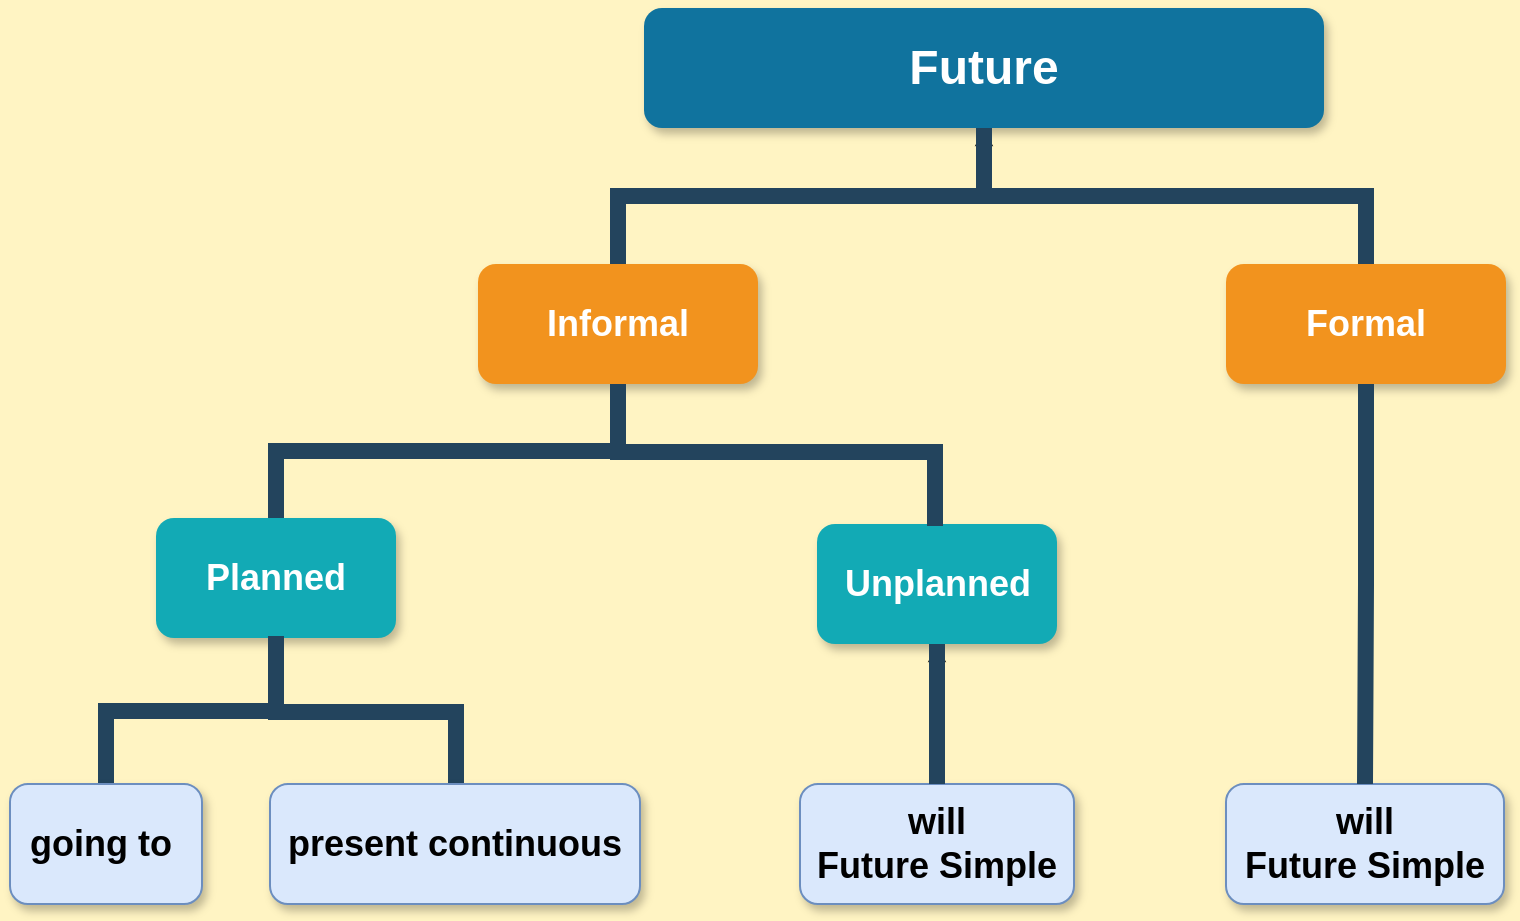<mxfile version="22.0.7" type="github">
  <diagram name="Page-1" id="64c3da0e-402f-94eb-ee01-a36477274f13">
    <mxGraphModel dx="1420" dy="742" grid="0" gridSize="10" guides="1" tooltips="1" connect="1" arrows="1" fold="1" page="0" pageScale="1" pageWidth="1169" pageHeight="827" background="#FFF4C3" math="0" shadow="0">
      <root>
        <mxCell id="0" />
        <mxCell id="1" parent="0" />
        <mxCell id="2" value="Future" style="whiteSpace=wrap;rounded=1;shadow=1;fillColor=#10739E;strokeColor=none;fontColor=#FFFFFF;fontStyle=1;fontSize=24" parent="1" vertex="1">
          <mxGeometry x="318" y="16" width="340" height="60" as="geometry" />
        </mxCell>
        <mxCell id="3" value="Informal" style="whiteSpace=wrap;rounded=1;fillColor=#F2931E;strokeColor=none;shadow=1;fontColor=#FFFFFF;fontStyle=1;fontSize=18;" parent="1" vertex="1">
          <mxGeometry x="235" y="144.0" width="140" height="60" as="geometry" />
        </mxCell>
        <mxCell id="9eAketKLKD8DFDDSpB76-242" value="" style="edgeStyle=orthogonalEdgeStyle;rounded=0;orthogonalLoop=1;jettySize=auto;html=1;" edge="1" parent="1" source="5" target="2">
          <mxGeometry relative="1" as="geometry" />
        </mxCell>
        <mxCell id="5" value="Formal" style="whiteSpace=wrap;rounded=1;fillColor=#F2931E;strokeColor=none;shadow=1;fontColor=#FFFFFF;fontStyle=1;fontSize=18;" parent="1" vertex="1">
          <mxGeometry x="609" y="144.0" width="140" height="60" as="geometry" />
        </mxCell>
        <mxCell id="10" value="Planned" style="whiteSpace=wrap;rounded=1;fillColor=#12AAB5;strokeColor=none;shadow=1;fontColor=#FFFFFF;fontStyle=1;fontSize=18;" parent="1" vertex="1">
          <mxGeometry x="74" y="271.0" width="120" height="60" as="geometry" />
        </mxCell>
        <mxCell id="12" value="Unplanned" style="whiteSpace=wrap;rounded=1;fillColor=#12AAB5;strokeColor=none;shadow=1;fontColor=#FFFFFF;fontStyle=1;fontSize=18;" parent="1" vertex="1">
          <mxGeometry x="404.5" y="274.0" width="120" height="60" as="geometry" />
        </mxCell>
        <mxCell id="103" value="" style="edgeStyle=elbowEdgeStyle;elbow=vertical;rounded=0;fontColor=#000000;endArrow=none;endFill=0;strokeWidth=8;strokeColor=#23445D;entryX=0.5;entryY=0;entryDx=0;entryDy=0;exitX=0.5;exitY=1;exitDx=0;exitDy=0;" parent="1" source="3" target="10" edge="1">
          <mxGeometry width="100" height="100" relative="1" as="geometry">
            <mxPoint x="46" y="264" as="sourcePoint" />
            <mxPoint x="146" y="164" as="targetPoint" />
          </mxGeometry>
        </mxCell>
        <mxCell id="104" value="" style="edgeStyle=elbowEdgeStyle;elbow=vertical;rounded=0;fontColor=#000000;endArrow=none;endFill=0;strokeWidth=8;strokeColor=#23445D;entryX=0.5;entryY=0;entryDx=0;entryDy=0;exitX=0.5;exitY=1;exitDx=0;exitDy=0;" parent="1" source="3" edge="1">
          <mxGeometry width="100" height="100" relative="1" as="geometry">
            <mxPoint x="290" y="205.0" as="sourcePoint" />
            <mxPoint x="463.5" y="275.0" as="targetPoint" />
            <Array as="points">
              <mxPoint x="373" y="238" />
            </Array>
          </mxGeometry>
        </mxCell>
        <mxCell id="199" value="will&#xa;Future Simple" style="whiteSpace=wrap;rounded=1;fillColor=#dae8fc;strokeColor=#6c8ebf;shadow=1;fontSize=18;fontStyle=1" parent="1" vertex="1">
          <mxGeometry x="609" y="404" width="139" height="60" as="geometry" />
        </mxCell>
        <mxCell id="227" value="" style="edgeStyle=elbowEdgeStyle;elbow=vertical;rounded=0;fontColor=#000000;endArrow=none;endFill=0;strokeWidth=8;strokeColor=#23445D;entryX=0.5;entryY=0;entryDx=0;entryDy=0;" parent="1" source="5" target="199" edge="1">
          <mxGeometry width="100" height="100" relative="1" as="geometry">
            <mxPoint x="606" y="264" as="sourcePoint" />
            <mxPoint x="786" y="264" as="targetPoint" />
          </mxGeometry>
        </mxCell>
        <mxCell id="229" value="" style="edgeStyle=elbowEdgeStyle;elbow=vertical;rounded=0;fontColor=#000000;endArrow=none;endFill=0;strokeWidth=8;strokeColor=#23445D;entryX=0.5;entryY=0;entryDx=0;entryDy=0;" parent="1" source="2" target="3" edge="1">
          <mxGeometry width="100" height="100" relative="1" as="geometry">
            <mxPoint x="96" y="114" as="sourcePoint" />
            <mxPoint x="256" y="144" as="targetPoint" />
          </mxGeometry>
        </mxCell>
        <mxCell id="234" value="" style="edgeStyle=elbowEdgeStyle;elbow=vertical;rounded=0;fontColor=#000000;endArrow=none;endFill=0;strokeWidth=8;strokeColor=#23445D;exitX=0.5;exitY=1;exitDx=0;exitDy=0;entryX=0.5;entryY=0;entryDx=0;entryDy=0;" parent="1" source="2" target="5" edge="1">
          <mxGeometry width="100" height="100" relative="1" as="geometry">
            <mxPoint x="488" y="80" as="sourcePoint" />
            <mxPoint x="681" y="134" as="targetPoint" />
            <Array as="points">
              <mxPoint x="586" y="110" />
            </Array>
          </mxGeometry>
        </mxCell>
        <mxCell id="9eAketKLKD8DFDDSpB76-235" value="" style="edgeStyle=elbowEdgeStyle;elbow=vertical;rounded=0;fontColor=#000000;endArrow=none;endFill=0;strokeWidth=8;strokeColor=#23445D;exitX=0.5;exitY=1;exitDx=0;exitDy=0;entryX=0.5;entryY=0;entryDx=0;entryDy=0;" edge="1" parent="1" source="10" target="9eAketKLKD8DFDDSpB76-237">
          <mxGeometry width="100" height="100" relative="1" as="geometry">
            <mxPoint x="156" y="334" as="sourcePoint" />
            <mxPoint x="56" y="404" as="targetPoint" />
          </mxGeometry>
        </mxCell>
        <mxCell id="9eAketKLKD8DFDDSpB76-236" value="" style="edgeStyle=elbowEdgeStyle;elbow=vertical;rounded=0;fontColor=#000000;endArrow=none;endFill=0;strokeWidth=8;strokeColor=#23445D;exitX=0.5;exitY=1;exitDx=0;exitDy=0;" edge="1" parent="1">
          <mxGeometry width="100" height="100" relative="1" as="geometry">
            <mxPoint x="134" y="330" as="sourcePoint" />
            <mxPoint x="224" y="410" as="targetPoint" />
            <Array as="points">
              <mxPoint x="236" y="368" />
            </Array>
          </mxGeometry>
        </mxCell>
        <mxCell id="9eAketKLKD8DFDDSpB76-237" value="going to " style="whiteSpace=wrap;rounded=1;fillColor=#dae8fc;strokeColor=#6c8ebf;shadow=1;fontSize=18;fontStyle=1" vertex="1" parent="1">
          <mxGeometry x="1" y="404" width="96" height="60" as="geometry" />
        </mxCell>
        <mxCell id="9eAketKLKD8DFDDSpB76-238" value="present continuous" style="whiteSpace=wrap;rounded=1;fillColor=#dae8fc;strokeColor=#6c8ebf;shadow=1;fontSize=18;fontStyle=1" vertex="1" parent="1">
          <mxGeometry x="131" y="404" width="185" height="60" as="geometry" />
        </mxCell>
        <mxCell id="9eAketKLKD8DFDDSpB76-241" value="" style="edgeStyle=orthogonalEdgeStyle;rounded=0;orthogonalLoop=1;jettySize=auto;html=1;" edge="1" parent="1" source="9eAketKLKD8DFDDSpB76-239" target="12">
          <mxGeometry relative="1" as="geometry" />
        </mxCell>
        <mxCell id="9eAketKLKD8DFDDSpB76-239" value="will&#xa;Future Simple" style="whiteSpace=wrap;rounded=1;fillColor=#dae8fc;strokeColor=#6c8ebf;shadow=1;fontSize=18;fontStyle=1" vertex="1" parent="1">
          <mxGeometry x="396" y="404" width="137" height="60" as="geometry" />
        </mxCell>
        <mxCell id="9eAketKLKD8DFDDSpB76-240" value="" style="edgeStyle=elbowEdgeStyle;elbow=vertical;rounded=0;fontColor=#000000;endArrow=none;endFill=0;strokeWidth=8;strokeColor=#23445D;entryX=0.5;entryY=0;entryDx=0;entryDy=0;exitX=0.5;exitY=1;exitDx=0;exitDy=0;" edge="1" parent="1" source="12" target="9eAketKLKD8DFDDSpB76-239">
          <mxGeometry width="100" height="100" relative="1" as="geometry">
            <mxPoint x="456" y="334" as="sourcePoint" />
            <mxPoint x="456" y="394" as="targetPoint" />
            <Array as="points">
              <mxPoint x="465" y="368" />
            </Array>
          </mxGeometry>
        </mxCell>
      </root>
    </mxGraphModel>
  </diagram>
</mxfile>
